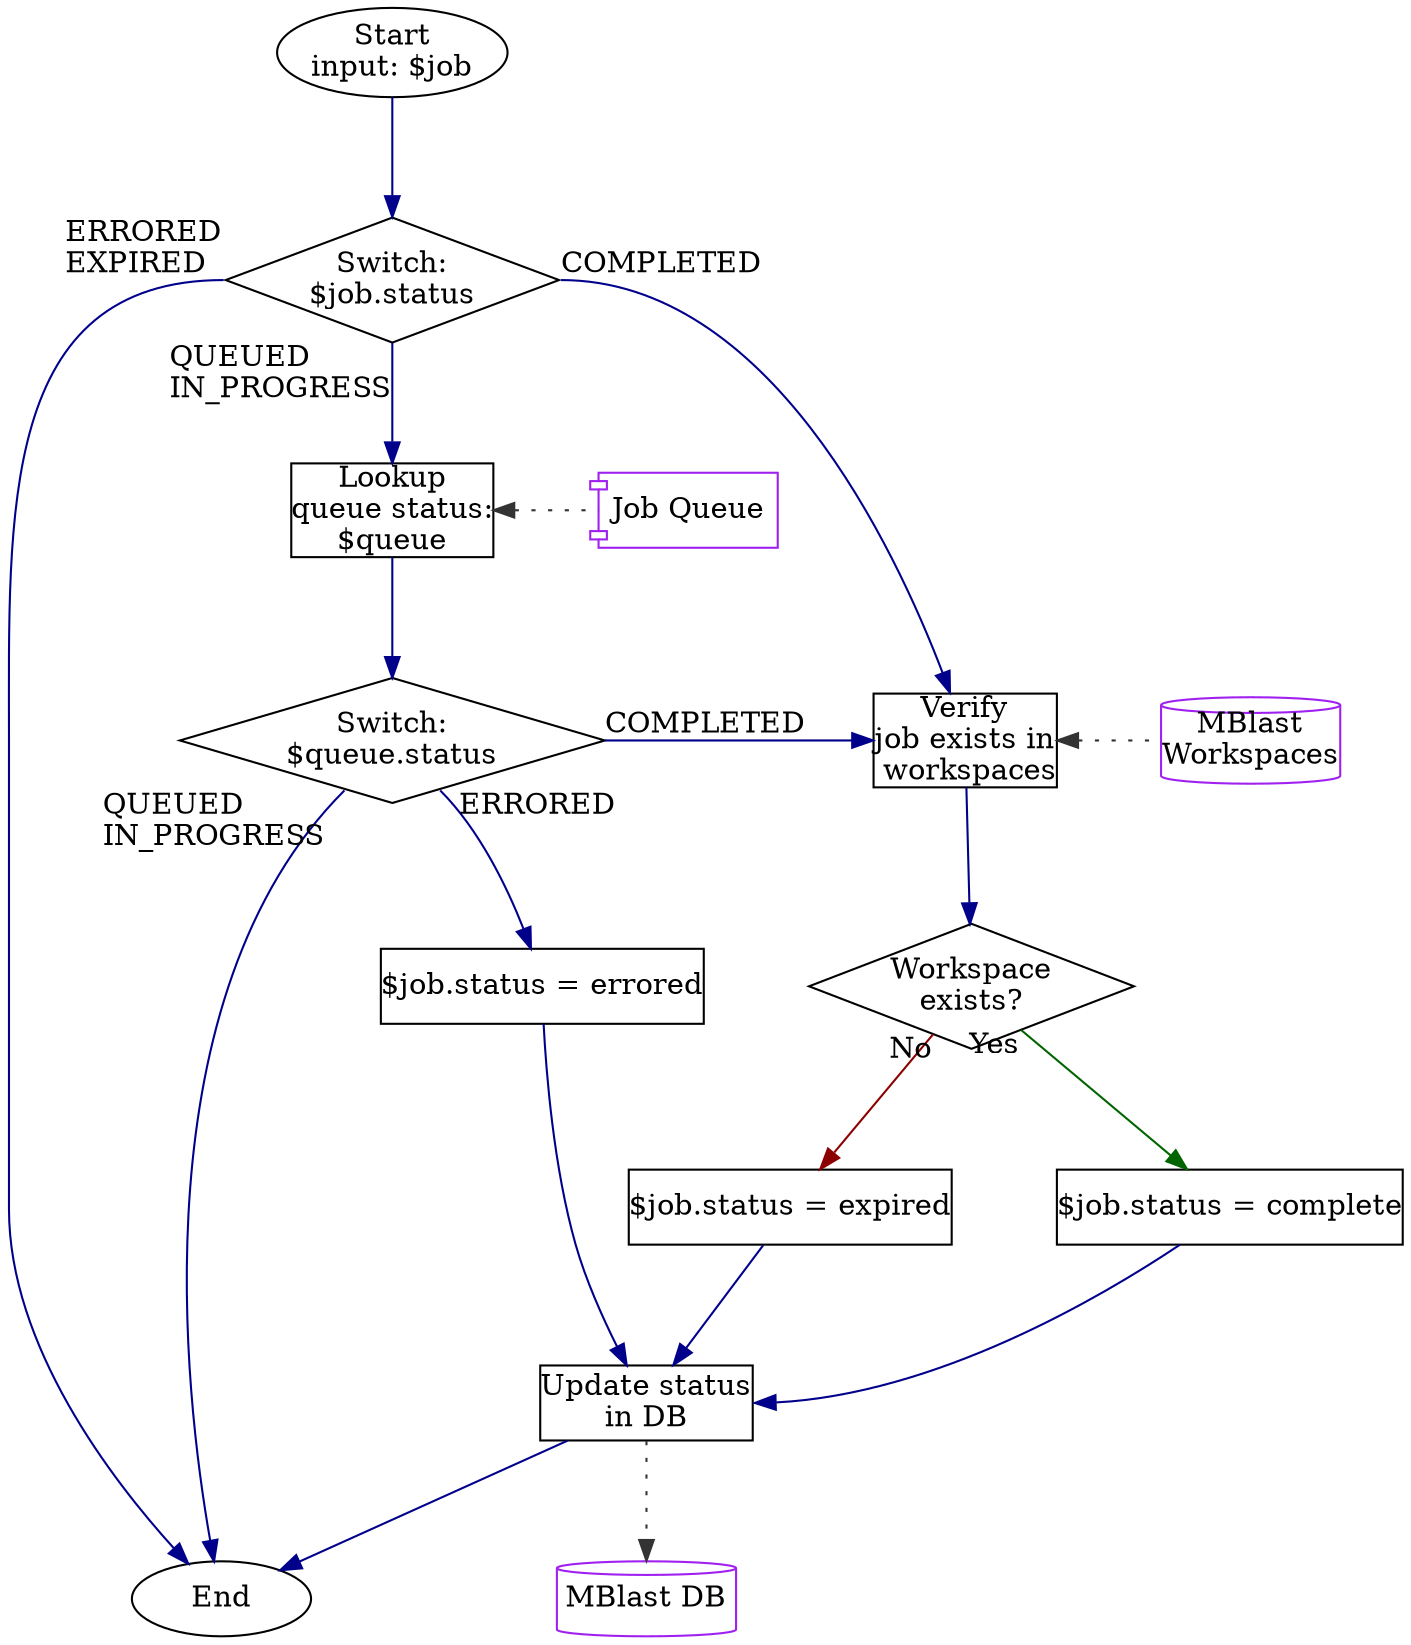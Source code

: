 digraph {
  graph [nodesep=0.7, ranksep=0.8]
  node  [shape=rect, margin=0, width="1.2"]
  edge  [color=darkblue]

  //
  // Nodes
  //

  // External Resources
  {
    node [shape=cylinder, color=purple]

    DB    [label="MBlast DB"]
    FS    [label="MBlast\nWorkspaces"]
    Queue [label="Job Queue", shape=component]
  }

  // End Caps
  {
    node [shape=oval]

    Start [label="Start\ninput: $job"]
    End
  }

  // Decisions
  {
    node [shape=diamond]

    SwitchInStatus    [label="Switch:\n$job.status"]
    SwitchQueueStatus [label="Switch:\n$queue.status"]
    JobExistsInWS     [label="Workspace\nexists?"]
  }

  // Internal processes
  {
    LookupQueueStatus [label="Lookup\nqueue status:\n$queue"]
    CheckJobExists    [label="Verify\njob exists in\n workspaces"]
    SetExpired        [label="$job.status = expired"]
    SetErrored        [label="$job.status = errored"]
    SetCompleted      [label="$job.status = complete"]
    UpdateDBStatus    [label="Update status\nin DB"]
  }

  //
  // Edges
  //

  Start -> SwitchInStatus

  SwitchInStatus -> LookupQueueStatus [taillabel="QUEUED\lIN_PROGRESS\l"]
  SwitchInStatus:e -> CheckJobExists    [taillabel="COMPLETED"]
  SwitchInStatus:w -> End               [taillabel="ERRORED\lEXPIRED\l"]

  LookupQueueStatus -> SwitchQueueStatus

  SwitchQueueStatus:se -> SetErrored     [taillabel="  ERRORED"]
  SwitchQueueStatus    -> CheckJobExists [taillabel="COMPLETED", constraint=false]
  SwitchQueueStatus:sw -> End            [taillabel="QUEUED\lIN_PROGRESS  \l"]

  CheckJobExists -> JobExistsInWS

  JobExistsInWS -> SetCompleted [taillabel="Yes", color=darkgreen]
  JobExistsInWS -> SetExpired   [taillabel="No", color=darkred]

  SetErrored   -> UpdateDBStatus []
  SetExpired   -> UpdateDBStatus
  SetCompleted -> UpdateDBStatus:e

  UpdateDBStatus -> End

  // External resource calls
  {
    edge [style=dotted, color="#333333"]

    LookupQueueStatus -> Queue [dir=back]
    UpdateDBStatus    -> DB
    CheckJobExists    -> FS    [dir=back]
  }

  //
  // Formatting
  //

  {
    rank=same
    LookupQueueStatus
    Queue
  }

  {
    rank=same
    CheckJobExists
    SwitchQueueStatus
    FS
  }


  {
    edge [style=invis]
    // H2  -> LookupQueueStatus
    // HN1 -> SwitchInStatus
    // HN2 -> CheckJobExists
    // End -> DB
  }

}